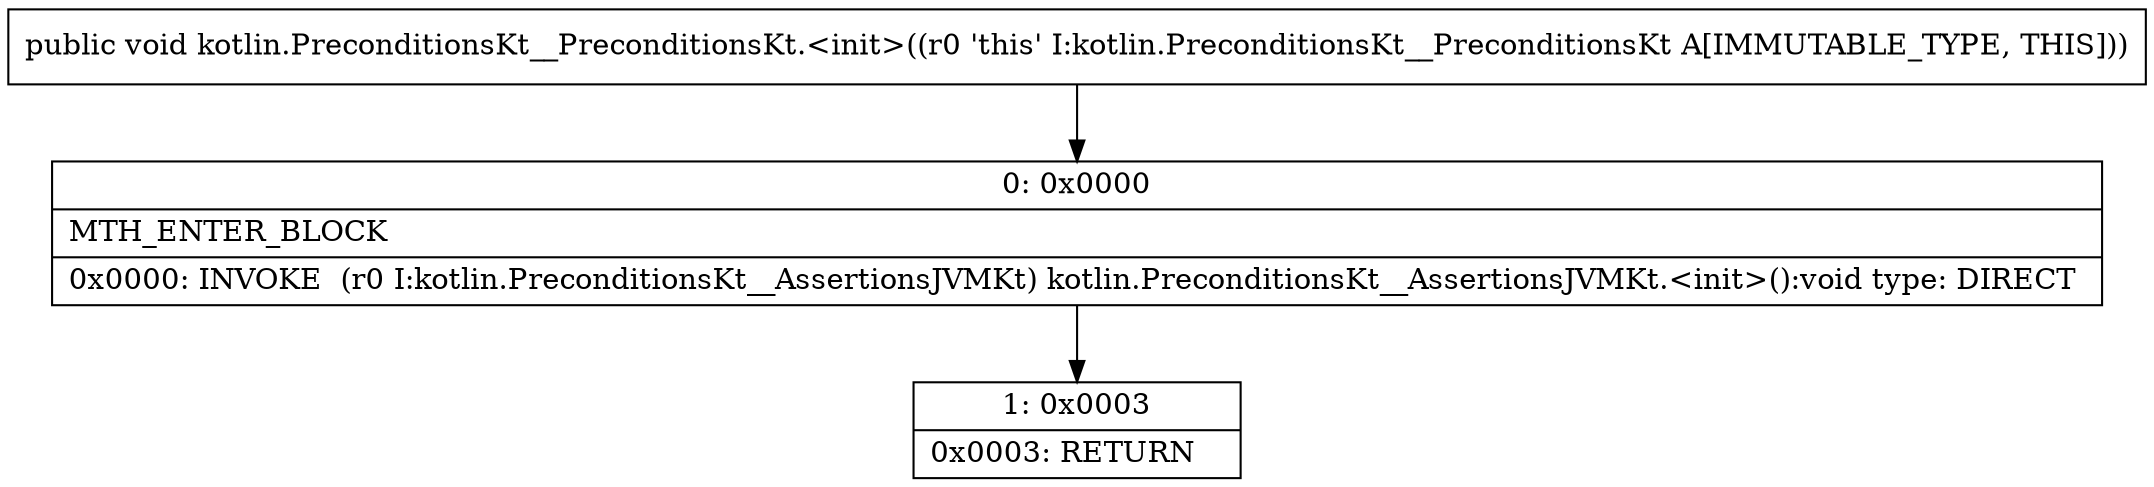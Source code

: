 digraph "CFG forkotlin.PreconditionsKt__PreconditionsKt.\<init\>()V" {
Node_0 [shape=record,label="{0\:\ 0x0000|MTH_ENTER_BLOCK\l|0x0000: INVOKE  (r0 I:kotlin.PreconditionsKt__AssertionsJVMKt) kotlin.PreconditionsKt__AssertionsJVMKt.\<init\>():void type: DIRECT \l}"];
Node_1 [shape=record,label="{1\:\ 0x0003|0x0003: RETURN   \l}"];
MethodNode[shape=record,label="{public void kotlin.PreconditionsKt__PreconditionsKt.\<init\>((r0 'this' I:kotlin.PreconditionsKt__PreconditionsKt A[IMMUTABLE_TYPE, THIS])) }"];
MethodNode -> Node_0;
Node_0 -> Node_1;
}

